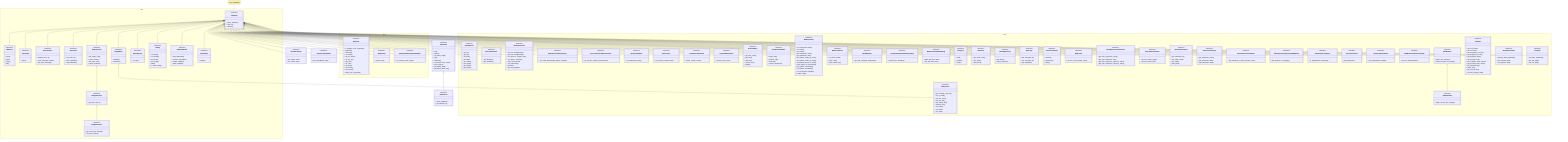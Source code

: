 ---
  config:
    class:
      hideEmptyMembersBox: true
---

classDiagram
  namespace core {
    class IUnknown
    class IBStream
    class ICloneable
    class IErrorContext
    class IPersistent
    class IPluginBase
    class IPluginFactory
    class IPluginFactory2
    class IPluginFactory3
    class IStringResult
    class IString
    class IUpdateHandler
    class IDependent
  }

  namespace GUI {
    class IPlugView
    class IPlugFrame
    class IPlugViewContentScaleSupport
  }

  namespace VST {
    class IAttributeList
    class IStreamAttributes
    class IAttributeList
    class IStreamAttributes
    class IAudioProcessor
    class IAudioPresentationLatency
    class IProcessContextRequirements
    class IAutomationState
    class IInfoListener
    class IComponent
    class IComponentHandler3
    class IContextMenuTarget
    class IContextMenu
    class IComponentHandler
    class IEditController
    class IEditController2
    class IMidiMapping
    class IComponentHandlerBusActivation
    class IEditControllerHostEditing
    class IProgress
    class IEventList
    class IHostApplication
    class IMessage
    class IConnectionPoint
    class IMidiLearn
    class INoteExpressionController
    class IKeyswitchController
    class IParamValueQueue
    class IParameterChanges
    class IParameterFunctionName
    class INoteExpressionPhysicalUIMapping
    class IPlugInterfaceSupport
    class IParameterFinder
    class IPrefetchableSupport
    class IXmlRepresentationController
    class IUnitHandler
    class IUnitHandler2
    class IUnitInfo
    class IProgramListData
    class IUnitData
  }

  class IUnknown {
    <<interface>>
    + query_interface()*
    + add_ref()*
    + release()*
  }
  note for IUnknown "a.k.a. FUnknown"
  %% note for IUnknown "UUID(0x00000000_0000_0000_C000_000000000046)"

  class IBStream {
    <<interface>>
    + read()*
    + write()*
    + seek()*
    + tell()*
  }
  IUnknown <|-- IBStream
  %% note for IBStream "UUID(0xC3BF6EA2_3099_4752_9B6B_F9901EE33E9B)"

  class ISizeableStream {
    <<interface>>
    + get_stream_size()*
    + set_stream_size()*
  }
  IUnknown <|-- ISizeableStream
  %% note for ISizeableStream "UUID(0x04F9549E_E02F4E6E_87E86A87_47F4E17F)"

  class ICloneable {
    <<interface>>
    + clone()*
  }
  IUnknown <|-- ICloneable
  %% note for ICloneable "UUID(0xD45406B9_3A2D_4443_9DAD_9BA985A1454B)"

  class IErrorContext {
    <<interface>>
    + disable_error_ui()*
    + error_message_shown()*
    + get_error_message()*
  }
  IUnknown <|-- IErrorContext
  %% note for IErrorContext "UUID(0x12BCD07B_7C69_4336_B7DA_77C3444A0CD0)"

  class IPersistent {
    <<interface>>
    + get_class_id()*
    + save_attributes()*
    + load_attributes()*
  }
  IUnknown <|-- IPersistent
  %% note for IPersistent "UUID(0xBA1A4637_3C9F46D0_A65DBA0E_B85DA829)"

  class IAttributes {
    <<interface>>
    + set()*
    + queue()*
    + set_binary_data()*
    + get()*
    + unqueue()*
    + get_queue_item_count()*
    + reset_queue()*
    + get_binary_data()*
    + get_binary_data_size()*
  }
  IUnknown <|-- IAttributes
  %% note for IAttributes "UUID(0xFA1E32F9_CA6D46F5_A982F956_B1191B58)"

  class IAttributes2 {
    <<interface>>
    + count_attributes()*
    + get_attribute_id()*
  }
  IAttributes <|-- IAttributes2
  %% note for IAttributes2 "UUID(0x1382126A_FECA4871_97D52A45_B042AE99)"

  class IPluginBase {
    <<interface>>
    + initialize()*
    + terminate()*
  }
  IUnknown <|-- IPluginBase
  %% note for IPluginBase "UUID(0x22888DDB_156E_45AE_8358_B34808190625)"

  class IPluginFactory {
    <<interface>>
    + get_factory_info()*
    + count_classes()*
    + get_class_info()*
    + create_instance()*
  }
  IUnknown <|-- IPluginFactory
  %% note for IPluginFactory "UUID(0x7A4D811C_5211_4A1F_AED9_D2EE0B43BF9F)"

  class IPluginFactory2 {
    <<interface>>
    + get_class_info_2()*
  }
  IPluginFactory <|-- IPluginFactory2
  %% note for IPluginFactory2 "UUID(0x0007B650_F24B_4C0B_A464_EDB9F00B2ABB)"

  class IPluginFactory3 {
    <<interface>>
    + get_class_info_unicode()*
    + set_host_context()*
  }
  IPluginFactory2 <|-- IPluginFactory3
  %% note for IPluginFactory3 "UUID(0x4555A2AB_C123_4E57_9B12_291036878931)"

  class IPluginCompatibility {
    <<interface>>
    + get_compatibility_json()*
  }
  IUnknown <|-- IPluginCompatibility
  %% note for IPluginCompatibility "UUID(0x4AFD4B6A_35D7C240_A5C31414_FB7D15E6)"

  class IStringResult {
    <<interface>>
    + set_text()*
  }
  IUnknown <|-- IStringResult
  %% note for IStringResult "UUID(0x550798BC_8720_49DB_8492_0A153B50B7A8)"

  class IString {
    <<interface>>
    + set_text8()*
    + set_text16()*
    + get_text8()*
    + get_text16()*
    + take()*
    + is_wide_string()*
  }
  IUnknown <|-- IString
  %% note for IString "UUID(0xF99DB7A3_0FC1_4821_800B_0CF98E348EDF)"

  class IUpdateHandler {
    <<interface>>
    + add_dependent()*
    + remove_dependent()*
    + trigger_updates()*
    + defer_updates()*
  }
  IUnknown <|-- IUpdateHandler
  %% note for IUpdateHandler "UUID(0xF5246D56_8654_4d60_B026_AFB57B697B37)"

  class IDependent {
    <<interface>>
    + update()*
  }
  IUnknown <|-- IDependent
  %% note for IDependent "UUID(0xF52B7AAE_DE72_416d_8AF1_8ACE9DD7BD5E)"

  class IPlugView {
    <<interface>>
    + is_platform_type_supported()*
    + attached()*
    + removed()*
    + on_wheel()*
    + on_key_down()*
    + on_key_up()*
    + get_size()*
    + on_size()*
    + on_focus()*
    + set_frame()*
    + can_resize()*
    + check_size_constraint()*
  }
  IUnknown <|-- IPlugView
  %% note for IPlugView "UUID(0x5BC32507_D060_49EA_A615_1B522B755B29)"

  class IPlugFrame {
    <<interface>>
    + resize_view()*
  }
  IUnknown <|-- IPlugFrame
  %% note for IPlugFrame "UUID(0x367FAF01_AFA9_4693_8D4D_A2A0ED0882A3)"

  class IPlugViewContentScaleSupport {
    <<interface>>
    + set_content_scale_factor()*
  }
  IUnknown <|-- IPlugViewContentScaleSupport
  %% note for IPlugViewContentScaleSupport "UUID(0x65ED9690_8AC4_4525_8AAD_EF7A72EA703F)"

  class IAttributeList {
    <<interface>>
    + set_int()*
    + get_int()*
    + set_float()*
    + get_float()*
    + set_string()*
    + get_string()*
    + set_binary()*
    + get_binary()*
  }
  IUnknown <|-- IAttributeList
  %% note for IAttributeList "UUID(0x1E5F0AEB_CC7F_4533_A254_401138AD5EE4)"

  class IStreamAttributes {
    <<interface>>
    + get_filename()*
    + get_attributes()*
  }
  IUnknown <|-- IStreamAttributes
  %% note for IStreamAttributes "UUID(0xD6CE2FFC_EFAF_4B8C_9E74_F1BB12DA44B4)"

  class IAudioProcessor {
    <<interface>>
    + set_bus_arrangements()*
    + get_bus_arrangements()*
    + can_process_sample_size()*
    + get_latency_samples()*
    + setup_processing()*
    + set_processing()*
    + process()*
    + get_tail_samples()*
  }
  IUnknown <|-- IAudioProcessor
  %% note for IAudioProcessor "UUID(0x42043F99_B7DA_453C_A569_E79D9AAEC33D)"

  class IAudioPresentationLatency {
    <<interface>>
    + set_audio_presentation_latency_sample()*
  }
  IUnknown <|-- IAudioPresentationLatency
  %% note for IAudioPresentationLatency "UUID(0x309ECE78_EB7D_4fae_8B22_25D909FD08B6)"

  class IProcessContextRequirements {
    <<interface>>
    + set_process_context_requirements()*
  }
  IUnknown <|-- IProcessContextRequirements
  %% note for IProcessContextRequirements "UUID(0x2A654303_EF76_4E3D_95B5_FE83730EF6D0)"

  class IAutomationState {
    <<interface>>
    + set_automation_state()*
  }
  IUnknown <|-- IAutomationState
  %% note for IAutomationState "UUID(0xB4E8287F_1BB3_46AA_83A4_666768937BAB)"

  class IInfoListener {
    <<interface>>
    + set_channel_context_infos()*
  }
  IUnknown <|-- IInfoListener
  %% note for IInfoListener "UUID(0x0F194781_8D98_4ADA_BBA0_C1EFC011D8D0)"

  class IComponent {
    <<interface>>
    + get_controller_class_id()*
    + set_io_mode()*
    + get_bus_count()*
    + get_bus_info()*
    + get_routing_info()*
    + activate_bus()*
    + set_active()*
    + set_state()*
    + get_state()*
  }
  IPluginBase <|-- IComponent
  %% note for IComponent "UUID(0xE831FF31_F2D5_4301_928E_BBEE25697802)"

  class IComponentHandler3 {
    <<interface>>
    + create_context_menu()*
  }
  IUnknown <|-- IComponentHandler3
  %% note for IComponentHandler3 "UUID(0x69F11617_D26B_400D_A4B6_B9647B6EBBAB)"

  class IContextMenuTarget {
    <<interface>>
    + execute_menu_item()*
  }
  IUnknown <|-- IContextMenuTarget
  %% note for IContextMenuTarget "UUID(0x3CDF2E75_85D3_4144_BF86_D36BD7C4894D)"

  class IContextMenu {
    <<interface>>
    + get_item_count()*
    + get_item()*
    + add_item()*
    + remote_item()*
    + popup()*
  }
  IUnknown <|-- IContextMenu
  %% note for IContextMenu "UUID(0x2E93C863_0C9C_4588_97DB_ECF5AD17817D)"

  class IComponentHandler {
    <<interface>>
    + begin_edit()*
    + perform_edit()*
    + end_edit()*
    + restart_component()*
  }
  IUnknown <|-- IComponentHandler
  %% note for IComponentHandler "UUID(0x93A0BEA3_0BD0_45DB_8E89_0B0CC1E46AC6)"

  class IEditController {
    <<interface>>
    + set_component_state()*
    + set_state()*
    + get_state()*
    + get_parameter_count()*
    + get_parameter_info()*
    + get_param_string_by_value()*
    + get_param_value_by_string()*
    + normalized_param_to_plain()*
    + plain_param_to_normalized()*
    + get_param_normalized()*
    + set_param_normalized()*
    + set_component_handler()*
    + create_view()*
  }
  IUnknown <|-- IEditController
  %% note for IEditController "UUID(0xDCD7BBE3_7742_448D_A874_AACC979C759E)"

  class IEditController2 {
    <<interface>>
    + set_knob_mode()*
    + open_help()*
    + open_about_box()*
  }
  IUnknown <|-- IEditController2
  %% note for IEditController2 "UUID(0x7F4EFE59_F320_4967_AC27_A3AEAFB63038)"

  class IMidiMapping {
    <<interface>>
    + get_midi_controller_assignment()*
  }
  IUnknown <|-- IMidiMapping
  %% note for IMidiMapping "UUID(0xDF0FF9F7_49B7_4669_B63A_B7327ADBF5E5)"

  class IComponentHandlerBusActivation {
    <<interface>>
    + request_bus_activation()*
  }
  IUnknown <|-- IComponentHandlerBusActivation
  %% note for IComponentHandlerBusActivation "UUID(0x067D02C1_5B4E_274D_A92D_90FD6EAF7240)"

  class IEditControllerHostEditing {
    <<interface>>
    + begin_edit_from_host()*
    + end_edit_from_host()*
  }
  IUnknown <|-- IEditControllerHostEditing
  %% note for IEditControllerHostEditing "UUID(0xC1271208_7059_4098_B9DD_34B36BB0195E)"

  class IProgress {
    <<interface>>
    + start()*
    + update()*
    + finish()*
  }
  IUnknown <|-- IProgress
  %% note for IProgress "UUID(0x00C9DC5B_9D90_4254_91A3_88C8B4E91B69)"

  class IEventList {
    <<interface>>
    + get_event_count()*
    + get_event()*
    + add_event()*
  }
  IUnknown <|-- IEventList
  %% note for IEventList "UUID(0x3A2C4214_3463_49FE_B2C4_F397B9695A44)"

  class IHostApplication {
    <<interface>>
    + get_name()*
    + create_instance()*
  }
  IUnknown <|-- IHostApplication
  %% note for IHostApplication "UUID(0x58E595CC_DB2D_4969_8B6A_AF8C36A664E5)"

  class IMessage {
    <<interface>>
    + get_message_id()*
    + set_message_id()*
    + get_attributes()*
  }
  IUnknown <|-- IMessage
  %% note for IMessage "UUID(0x936F033B_C6C0_47DB_BB08_82F813C1E613)"

  class IConnectionPoint {
    <<interface>>
    + connect()*
    + disconnect()*
    + notify()*
  }
  IUnknown <|-- IConnectionPoint
  %% note for IConnectionPoint "UUID(0x70A4156F_6E6E_4026_9891_48BFAA60D8D1)"

  class IMidiLearn {
    <<interface>>
    + on_live_midi_controller_input()*
  }
  IUnknown <|-- IMidiLearn
  %% note for IMidiLearn "UUID(0x6B2449CC_4197_40B5_AB3C_79DAC5FE5C86)"

  class INoteExpressionController {
    <<interface>>
    + get_note_expression_count()*
    + get_note_expression_info()*
    + get_note_expression_string_by_value()*
    + get_note_expression_value_by_string()*
  }
  IUnknown <|-- INoteExpressionController
  %% note for INoteExpressionController "UUID(0xB7F8F859_4123_4872_9116_95814F3721A3)"

  class IKeyswitchController {
    <<interface>>
    + get_key_switch_count()*
    + get_key_switch_info()*
  }
  IUnknown <|-- IKeyswitchController
  %% note for IKeyswitchController "UUID(0x1F2F76D3_BFFB_4B96_B995_27A55EBCCEF4)"

  class IParamValueQueue {
    <<interface>>
    + get_parameter_id()*
    + get_point_count()*
    + get_point()*
    + add_point()*
  }
  IUnknown <|-- IParamValueQueue
  %% note for IParamValueQueue "UUID(0x01263A18_ED07_4F6F_98C9_D3564686F9BA)"

  class IParameterChanges {
    <<interface>>
    + get_parameter_count()*
    + get_parameter_data()*
    + add_parameter_data()*
  }
  IUnknown <|-- IParameterChanges
  %% note for IParameterChanges "UUID(0xA4779663_0BB6_4A56_B443_84A8466FEB9D)"

  class IParameterFunctionName {
    <<interface>>
    + get_parameter_id_from_function_name()*
  }
  IUnknown <|-- IParameterFunctionName
  %% note for IParameterFunctionName "UUID(0x6D21E1DC_9119_9D4B_A2A0_2FEF6C1AE55C)"

  class INoteExpressionPhysicalUIMapping {
    <<interface>>
    + get_physical_ui_mapping()*
  }
  IUnknown <|-- INoteExpressionPhysicalUIMapping
  %% note for INoteExpressionPhysicalUIMapping "UUID(0xB03078FF_94D2_4AC8_90CC_D303D4133324)"

  class IPlugInterfaceSupport {
    <<interface>>
    + is_pluginterface_supported()*
  }
  IUnknown <|-- IPlugInterfaceSupport
  %% note for IPlugInterfaceSupport "UUID(0x4FB58B9E_9EAA_4E0F_AB36_1C1CCCB56FEA)"

  class IParameterFinder {
    <<interface>>
    + find_parameter()*
  }
  IUnknown <|-- IParameterFinder
  %% note for IParameterFinder "UUID(0x0F618302_215D_4587_A512_073C77B9D383)"

  class IPrefetchableSupport {
    <<interface>>
    + get_prefetchable_support()*
  }
  IUnknown <|-- IPrefetchableSupport
  %% note for IPrefetchableSupport "UUID(0x8AE54FDA_E930_46B9_A285_55BCDC98E21E)"

  class IXmlRepresentationController {
    <<interface>>
    + get_xml_representation()*
  }
  IUnknown <|-- IXmlRepresentationController
  %% note for IXmlRepresentationController "UUID(0xA81A0471_48C3_4DC4_AC30_C9E13C8393D5)"

  class IUnitHandler {
    <<interface>>
    + notify_unit_selection()*
    + notify_program_list_change()*
  }
  IUnknown <|-- IUnitHandler
  %% note for IUnitHandler "UUID(0x4B5147F8_4654_486B_8DAB_30BA163A3C56)"

  class IUnitHandler2 {
    <<interface>>
    + notify_unit_by_bus_change()*
  }
  IUnitHandler <|-- IUnitHandler2
  %% note for IUnitHandler2 "UUID(0xF89F8CDF_699E_4BA5_96AA_C9A481452B01)"

  class IUnitInfo {
    <<interface>>
    + get_unit_count()*
    + get_unit_info()*
    + get_program_list_count()*
    + get_program_list_info()*
    + get_program_name()*
    + get_program_info()*
    + has_program_pitch_names()*
    + get_program_pitch_name()*
    + get_selected_unit()*
    + select_unit()*
    + get_unit_by_bus()*
    + set_unit_program_data()*
  }
  IUnknown <|-- IUnitInfo
  %% note for IUnitInfo "UUID(0x3D4BD6B5_913A_4FD2_A886_E768A5EB92C1)"

  class IProgramListData {
    <<interface>>
    + program_data_supported()*
    + get_program_data()*
    + set_program_data()*
  }
  IUnknown <|-- IProgramListData
  %% note for IProgramListData "UUID(0x8683B01F_7B35_4F70_A265_1DEC353AF4FF)"

  class IUnitData {
    <<interface>>
    + unit_data_supported()*
    + get_unit_data()*
    + set_unit_data()*
  }
  IUnknown <|-- IUnitData
  %% note for IUnitData "UUID(0x6C389611_D391_455D_B870_B83394A0EFDD)"
